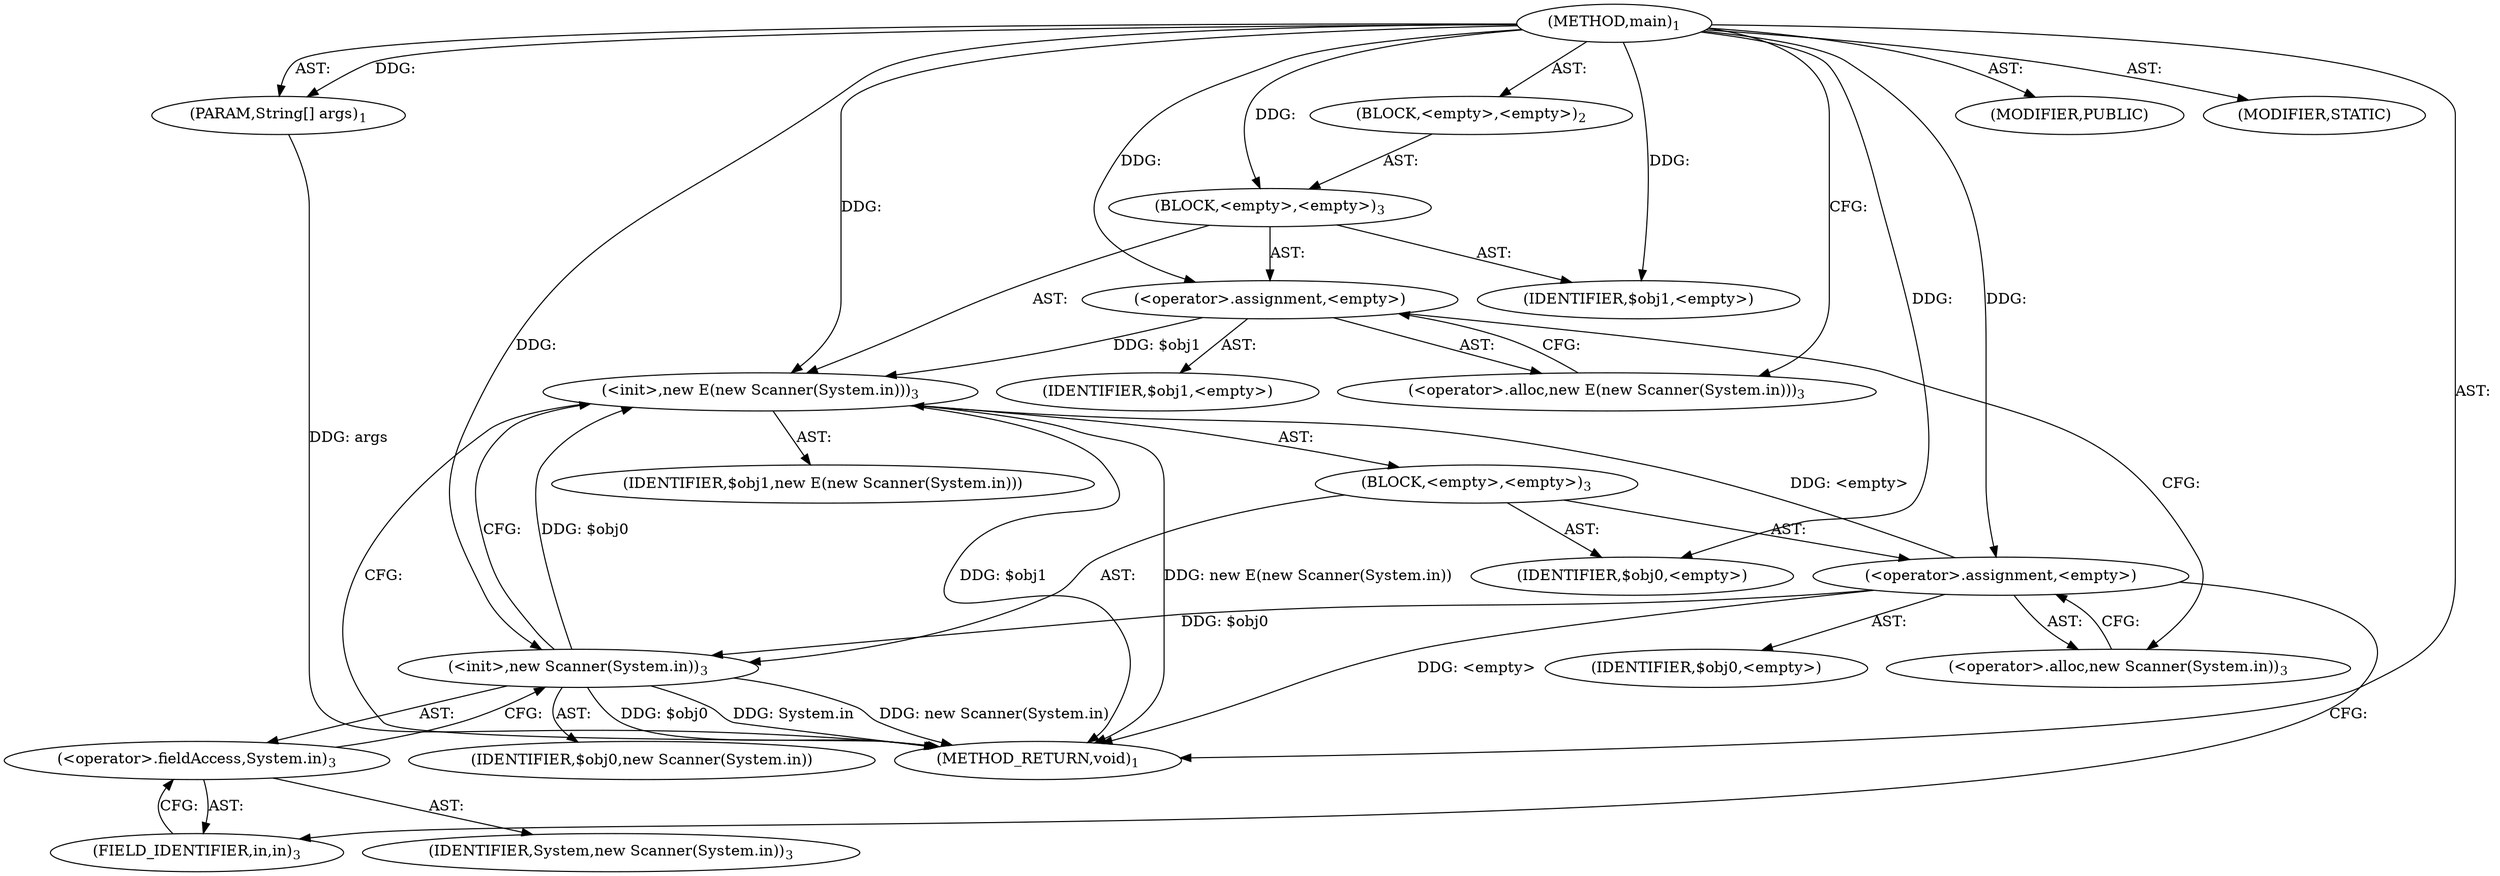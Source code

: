 digraph "main" {  
"17" [label = <(METHOD,main)<SUB>1</SUB>> ]
"18" [label = <(PARAM,String[] args)<SUB>1</SUB>> ]
"19" [label = <(BLOCK,&lt;empty&gt;,&lt;empty&gt;)<SUB>2</SUB>> ]
"20" [label = <(BLOCK,&lt;empty&gt;,&lt;empty&gt;)<SUB>3</SUB>> ]
"21" [label = <(&lt;operator&gt;.assignment,&lt;empty&gt;)> ]
"22" [label = <(IDENTIFIER,$obj1,&lt;empty&gt;)> ]
"23" [label = <(&lt;operator&gt;.alloc,new E(new Scanner(System.in)))<SUB>3</SUB>> ]
"24" [label = <(&lt;init&gt;,new E(new Scanner(System.in)))<SUB>3</SUB>> ]
"25" [label = <(IDENTIFIER,$obj1,new E(new Scanner(System.in)))> ]
"26" [label = <(BLOCK,&lt;empty&gt;,&lt;empty&gt;)<SUB>3</SUB>> ]
"27" [label = <(&lt;operator&gt;.assignment,&lt;empty&gt;)> ]
"28" [label = <(IDENTIFIER,$obj0,&lt;empty&gt;)> ]
"29" [label = <(&lt;operator&gt;.alloc,new Scanner(System.in))<SUB>3</SUB>> ]
"30" [label = <(&lt;init&gt;,new Scanner(System.in))<SUB>3</SUB>> ]
"31" [label = <(IDENTIFIER,$obj0,new Scanner(System.in))> ]
"32" [label = <(&lt;operator&gt;.fieldAccess,System.in)<SUB>3</SUB>> ]
"33" [label = <(IDENTIFIER,System,new Scanner(System.in))<SUB>3</SUB>> ]
"34" [label = <(FIELD_IDENTIFIER,in,in)<SUB>3</SUB>> ]
"35" [label = <(IDENTIFIER,$obj0,&lt;empty&gt;)> ]
"36" [label = <(IDENTIFIER,$obj1,&lt;empty&gt;)> ]
"37" [label = <(MODIFIER,PUBLIC)> ]
"38" [label = <(MODIFIER,STATIC)> ]
"39" [label = <(METHOD_RETURN,void)<SUB>1</SUB>> ]
  "17" -> "18"  [ label = "AST: "] 
  "17" -> "19"  [ label = "AST: "] 
  "17" -> "37"  [ label = "AST: "] 
  "17" -> "38"  [ label = "AST: "] 
  "17" -> "39"  [ label = "AST: "] 
  "19" -> "20"  [ label = "AST: "] 
  "20" -> "21"  [ label = "AST: "] 
  "20" -> "24"  [ label = "AST: "] 
  "20" -> "36"  [ label = "AST: "] 
  "21" -> "22"  [ label = "AST: "] 
  "21" -> "23"  [ label = "AST: "] 
  "24" -> "25"  [ label = "AST: "] 
  "24" -> "26"  [ label = "AST: "] 
  "26" -> "27"  [ label = "AST: "] 
  "26" -> "30"  [ label = "AST: "] 
  "26" -> "35"  [ label = "AST: "] 
  "27" -> "28"  [ label = "AST: "] 
  "27" -> "29"  [ label = "AST: "] 
  "30" -> "31"  [ label = "AST: "] 
  "30" -> "32"  [ label = "AST: "] 
  "32" -> "33"  [ label = "AST: "] 
  "32" -> "34"  [ label = "AST: "] 
  "21" -> "29"  [ label = "CFG: "] 
  "24" -> "39"  [ label = "CFG: "] 
  "23" -> "21"  [ label = "CFG: "] 
  "27" -> "34"  [ label = "CFG: "] 
  "30" -> "24"  [ label = "CFG: "] 
  "29" -> "27"  [ label = "CFG: "] 
  "32" -> "30"  [ label = "CFG: "] 
  "34" -> "32"  [ label = "CFG: "] 
  "17" -> "23"  [ label = "CFG: "] 
  "18" -> "39"  [ label = "DDG: args"] 
  "24" -> "39"  [ label = "DDG: $obj1"] 
  "27" -> "39"  [ label = "DDG: &lt;empty&gt;"] 
  "30" -> "39"  [ label = "DDG: $obj0"] 
  "30" -> "39"  [ label = "DDG: System.in"] 
  "30" -> "39"  [ label = "DDG: new Scanner(System.in)"] 
  "24" -> "39"  [ label = "DDG: new E(new Scanner(System.in))"] 
  "17" -> "18"  [ label = "DDG: "] 
  "17" -> "20"  [ label = "DDG: "] 
  "17" -> "21"  [ label = "DDG: "] 
  "17" -> "36"  [ label = "DDG: "] 
  "21" -> "24"  [ label = "DDG: $obj1"] 
  "17" -> "24"  [ label = "DDG: "] 
  "27" -> "24"  [ label = "DDG: &lt;empty&gt;"] 
  "30" -> "24"  [ label = "DDG: $obj0"] 
  "17" -> "27"  [ label = "DDG: "] 
  "17" -> "35"  [ label = "DDG: "] 
  "27" -> "30"  [ label = "DDG: $obj0"] 
  "17" -> "30"  [ label = "DDG: "] 
}
